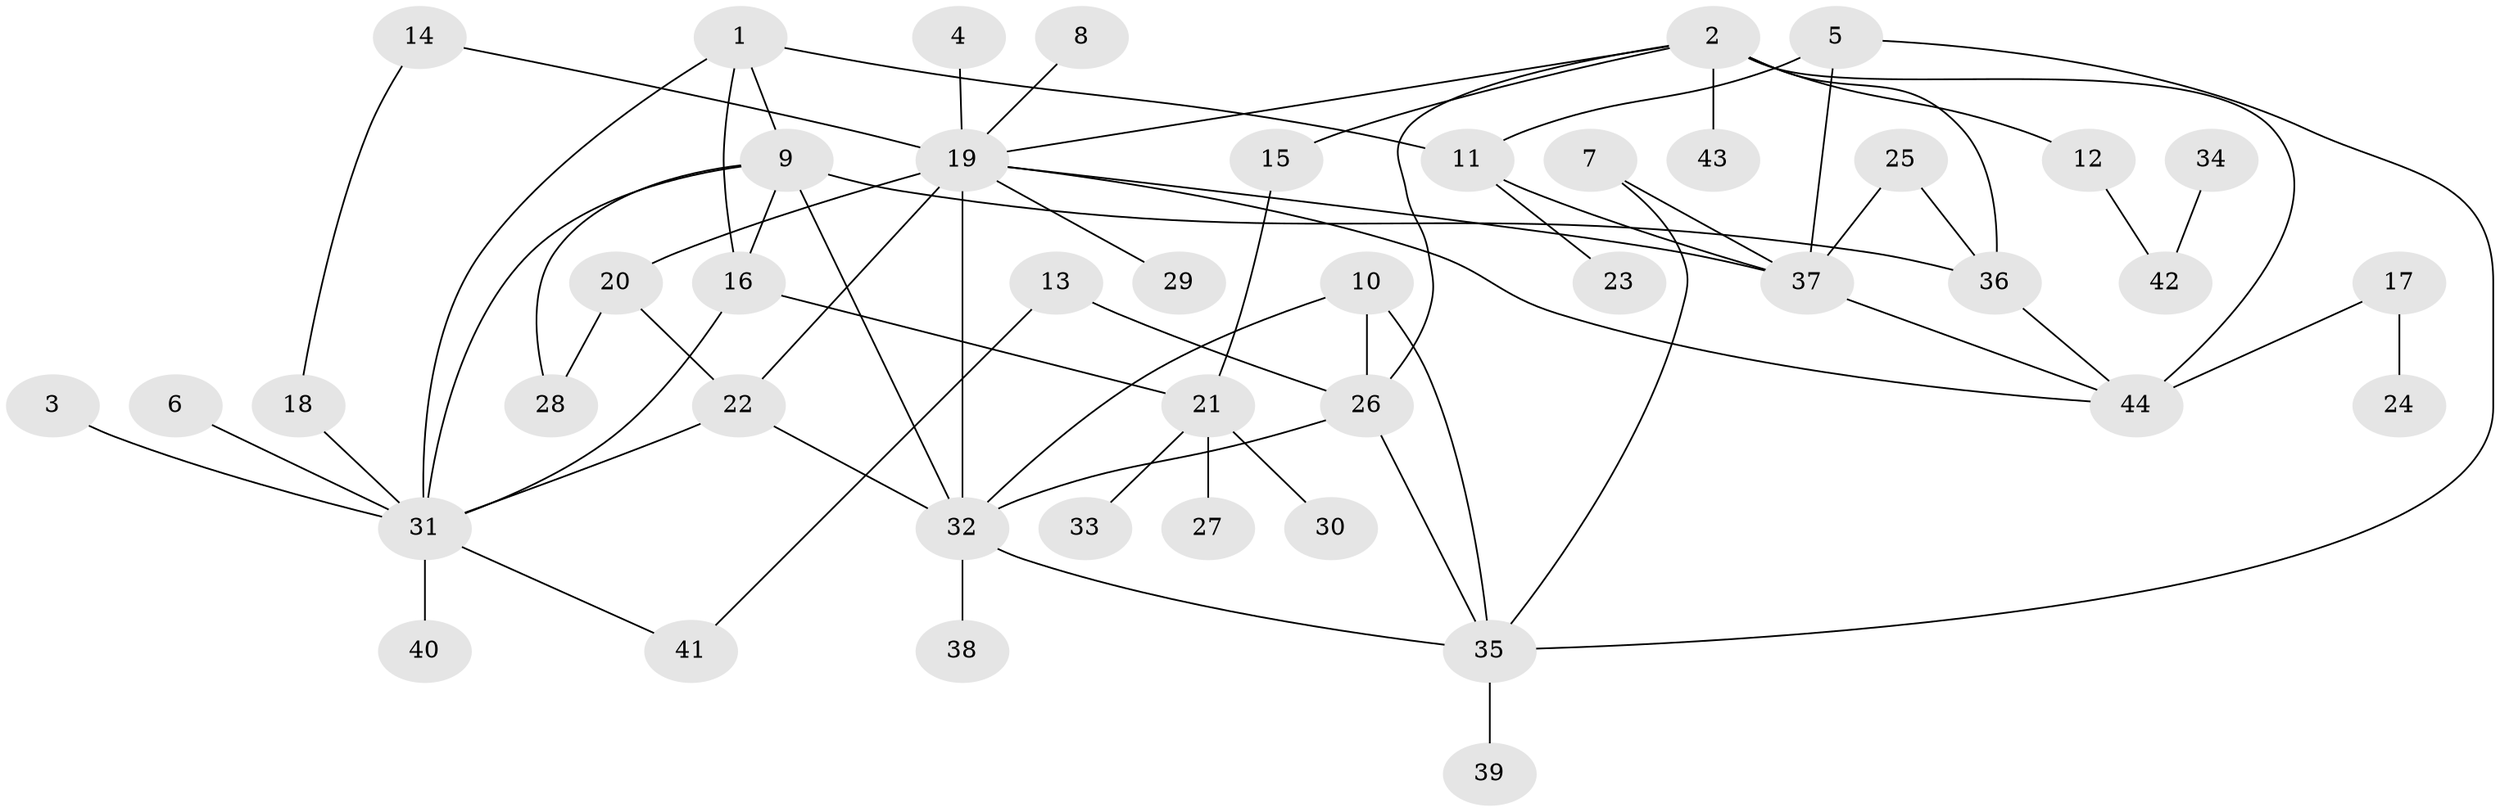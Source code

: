 // original degree distribution, {5: 0.06818181818181818, 7: 0.056818181818181816, 6: 0.045454545454545456, 4: 0.022727272727272728, 11: 0.011363636363636364, 8: 0.011363636363636364, 9: 0.011363636363636364, 13: 0.011363636363636364, 3: 0.056818181818181816, 1: 0.5113636363636364, 2: 0.19318181818181818}
// Generated by graph-tools (version 1.1) at 2025/02/03/09/25 03:02:42]
// undirected, 44 vertices, 66 edges
graph export_dot {
graph [start="1"]
  node [color=gray90,style=filled];
  1;
  2;
  3;
  4;
  5;
  6;
  7;
  8;
  9;
  10;
  11;
  12;
  13;
  14;
  15;
  16;
  17;
  18;
  19;
  20;
  21;
  22;
  23;
  24;
  25;
  26;
  27;
  28;
  29;
  30;
  31;
  32;
  33;
  34;
  35;
  36;
  37;
  38;
  39;
  40;
  41;
  42;
  43;
  44;
  1 -- 9 [weight=1.0];
  1 -- 11 [weight=1.0];
  1 -- 16 [weight=1.0];
  1 -- 31 [weight=1.0];
  2 -- 12 [weight=1.0];
  2 -- 15 [weight=1.0];
  2 -- 19 [weight=1.0];
  2 -- 26 [weight=1.0];
  2 -- 36 [weight=2.0];
  2 -- 43 [weight=1.0];
  2 -- 44 [weight=2.0];
  3 -- 31 [weight=1.0];
  4 -- 19 [weight=1.0];
  5 -- 11 [weight=1.0];
  5 -- 35 [weight=1.0];
  5 -- 37 [weight=2.0];
  6 -- 31 [weight=1.0];
  7 -- 35 [weight=1.0];
  7 -- 37 [weight=1.0];
  8 -- 19 [weight=1.0];
  9 -- 16 [weight=1.0];
  9 -- 28 [weight=1.0];
  9 -- 31 [weight=1.0];
  9 -- 32 [weight=1.0];
  9 -- 36 [weight=1.0];
  10 -- 26 [weight=1.0];
  10 -- 32 [weight=1.0];
  10 -- 35 [weight=1.0];
  11 -- 23 [weight=1.0];
  11 -- 37 [weight=2.0];
  12 -- 42 [weight=1.0];
  13 -- 26 [weight=1.0];
  13 -- 41 [weight=1.0];
  14 -- 18 [weight=1.0];
  14 -- 19 [weight=1.0];
  15 -- 21 [weight=1.0];
  16 -- 21 [weight=1.0];
  16 -- 31 [weight=1.0];
  17 -- 24 [weight=1.0];
  17 -- 44 [weight=1.0];
  18 -- 31 [weight=1.0];
  19 -- 20 [weight=1.0];
  19 -- 22 [weight=2.0];
  19 -- 29 [weight=1.0];
  19 -- 32 [weight=1.0];
  19 -- 37 [weight=1.0];
  19 -- 44 [weight=1.0];
  20 -- 22 [weight=2.0];
  20 -- 28 [weight=1.0];
  21 -- 27 [weight=1.0];
  21 -- 30 [weight=1.0];
  21 -- 33 [weight=1.0];
  22 -- 31 [weight=1.0];
  22 -- 32 [weight=1.0];
  25 -- 36 [weight=1.0];
  25 -- 37 [weight=1.0];
  26 -- 32 [weight=1.0];
  26 -- 35 [weight=1.0];
  31 -- 40 [weight=1.0];
  31 -- 41 [weight=1.0];
  32 -- 35 [weight=1.0];
  32 -- 38 [weight=1.0];
  34 -- 42 [weight=1.0];
  35 -- 39 [weight=1.0];
  36 -- 44 [weight=1.0];
  37 -- 44 [weight=1.0];
}
